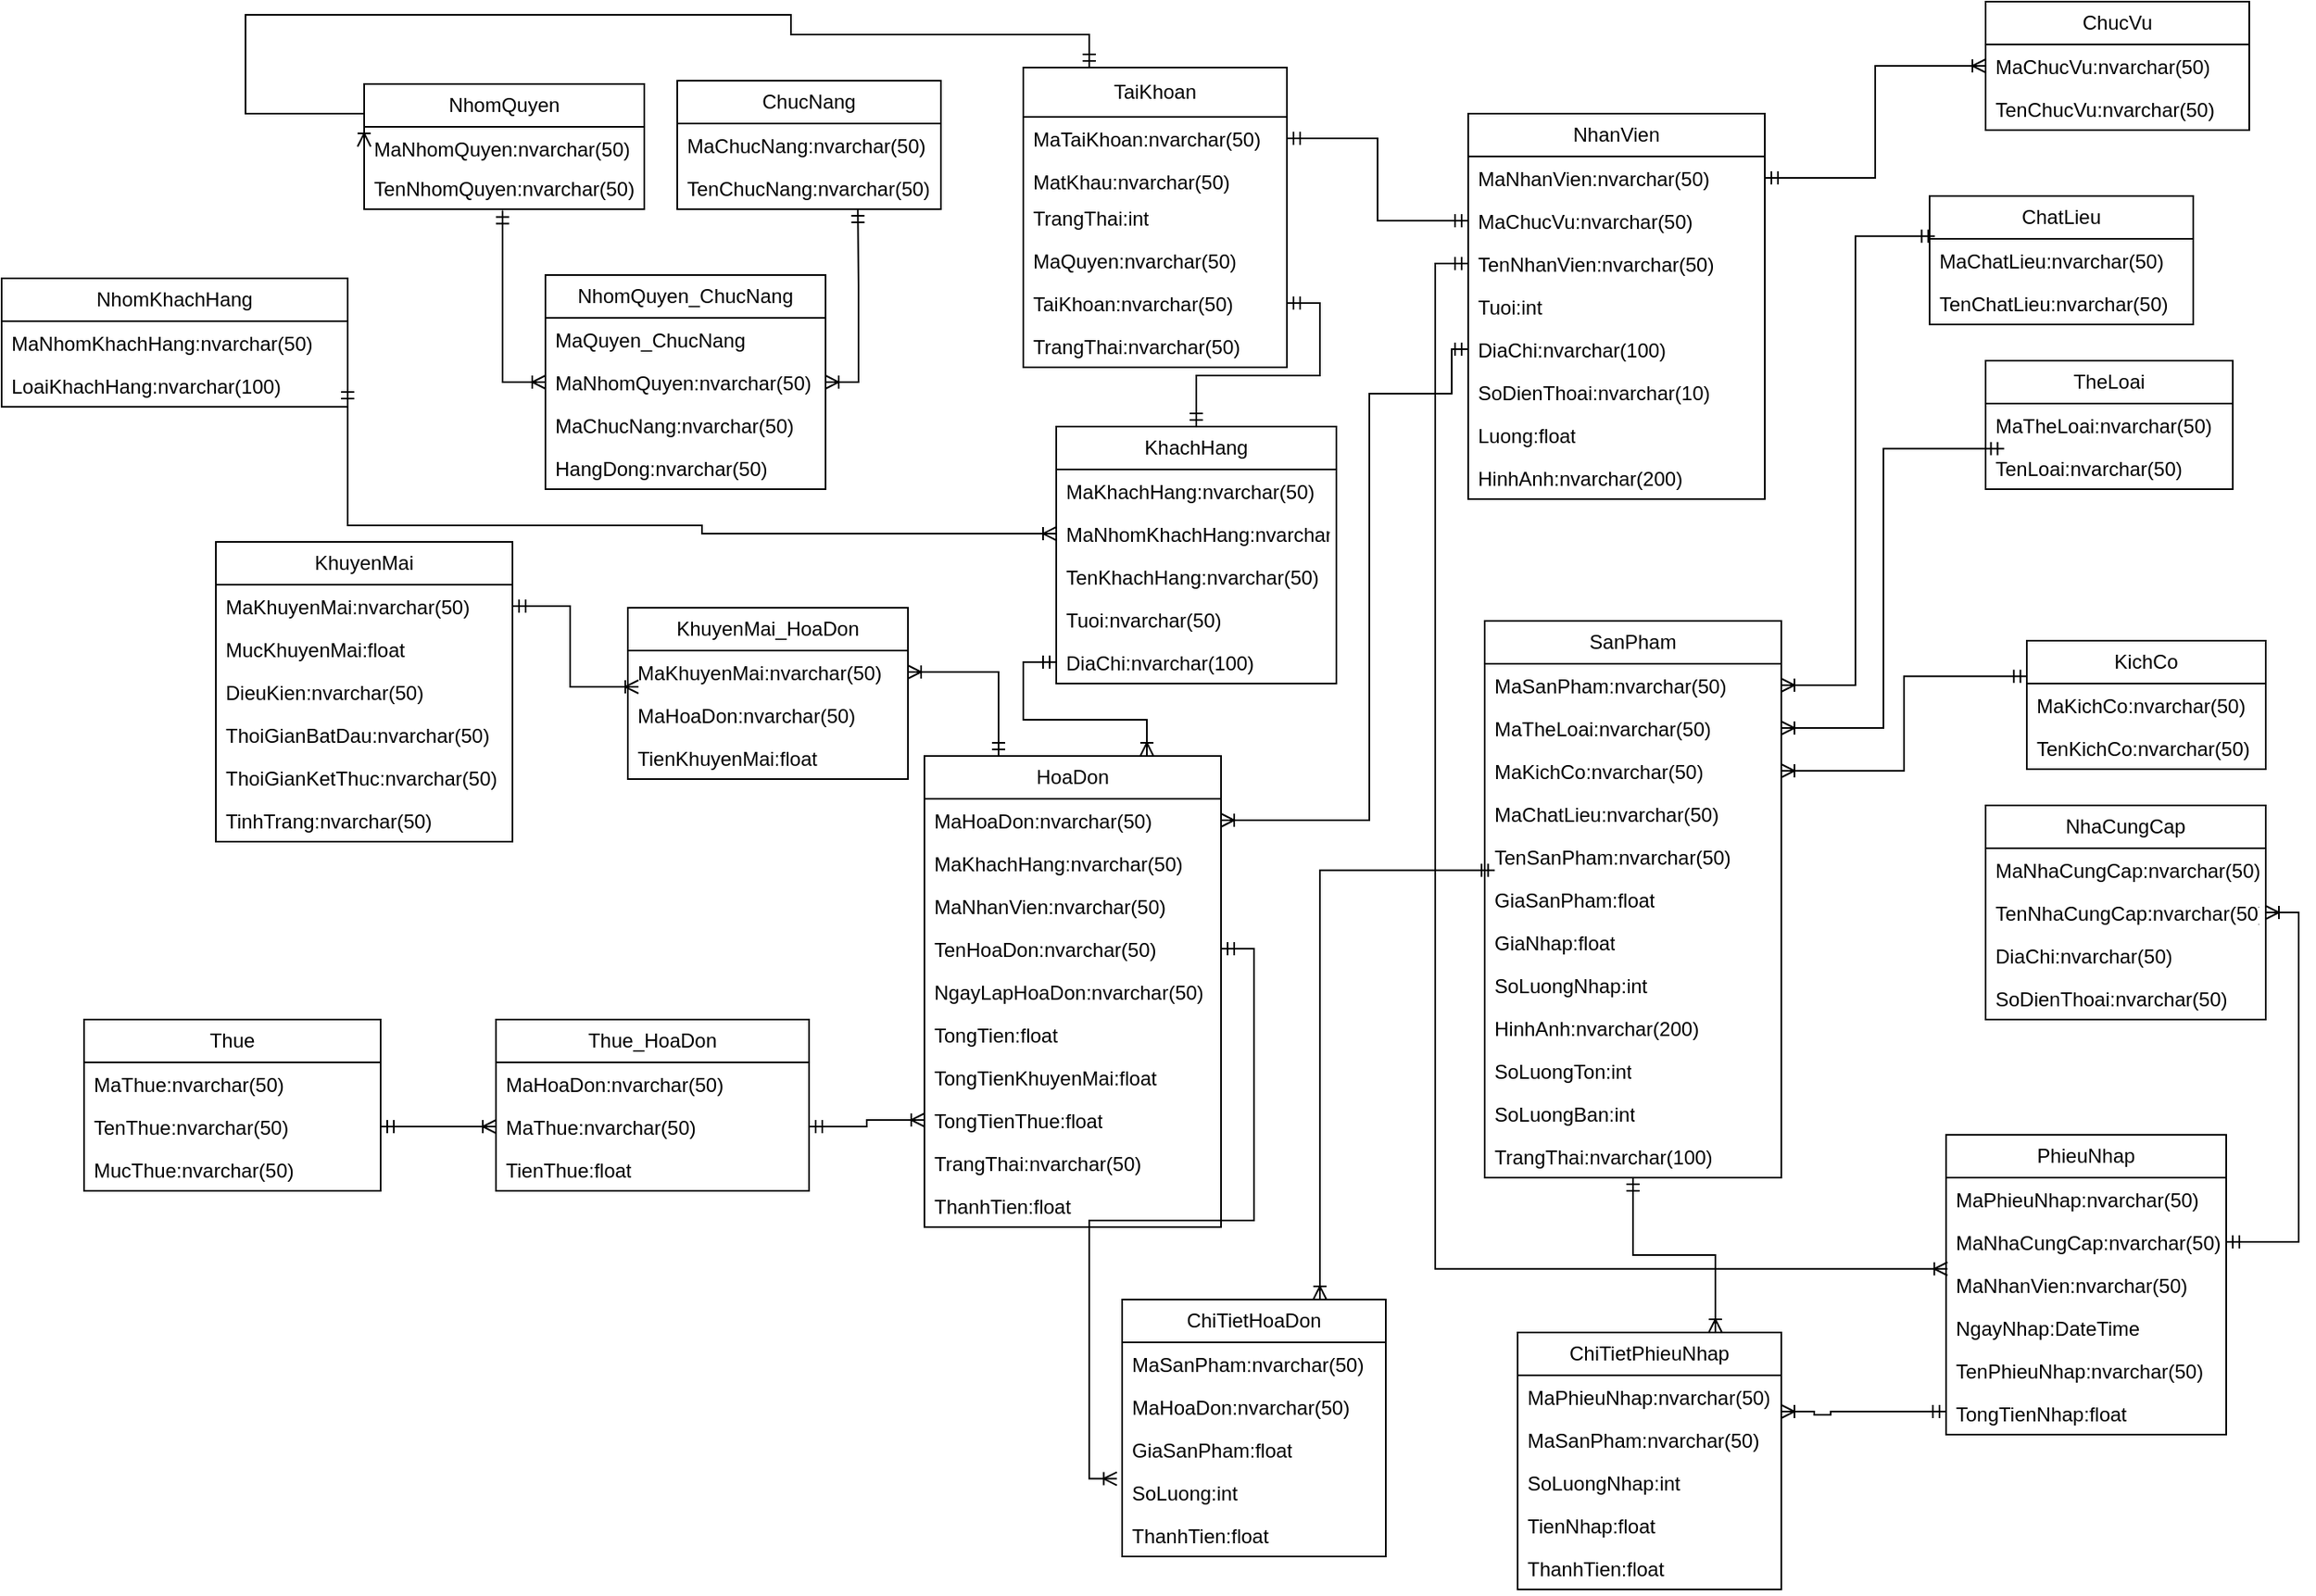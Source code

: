 <mxfile version="21.7.5" type="github">
  <diagram name="Trang-1" id="ebLVP_EeFep824AZLhWY">
    <mxGraphModel dx="1548" dy="860" grid="1" gridSize="10" guides="1" tooltips="1" connect="1" arrows="1" fold="1" page="1" pageScale="1" pageWidth="827" pageHeight="1169" math="0" shadow="0">
      <root>
        <mxCell id="0" />
        <mxCell id="1" parent="0" />
        <mxCell id="6RFZDff2Cd3n8iW6gW3c-8" value="NhomQuyen" style="swimlane;fontStyle=0;childLayout=stackLayout;horizontal=1;startSize=26;fillColor=none;horizontalStack=0;resizeParent=1;resizeParentMax=0;resizeLast=0;collapsible=1;marginBottom=0;whiteSpace=wrap;html=1;" parent="1" vertex="1">
          <mxGeometry x="520" y="52" width="170" height="76" as="geometry" />
        </mxCell>
        <mxCell id="6RFZDff2Cd3n8iW6gW3c-9" value="MaNhomQuyen:nvarchar(50)" style="text;strokeColor=none;fillColor=none;align=left;verticalAlign=top;spacingLeft=4;spacingRight=4;overflow=hidden;rotatable=0;points=[[0,0.5],[1,0.5]];portConstraint=eastwest;whiteSpace=wrap;html=1;" parent="6RFZDff2Cd3n8iW6gW3c-8" vertex="1">
          <mxGeometry y="26" width="170" height="24" as="geometry" />
        </mxCell>
        <mxCell id="6RFZDff2Cd3n8iW6gW3c-10" value="TenNhomQuyen:nvarchar(50)" style="text;strokeColor=none;fillColor=none;align=left;verticalAlign=top;spacingLeft=4;spacingRight=4;overflow=hidden;rotatable=0;points=[[0,0.5],[1,0.5]];portConstraint=eastwest;whiteSpace=wrap;html=1;" parent="6RFZDff2Cd3n8iW6gW3c-8" vertex="1">
          <mxGeometry y="50" width="170" height="26" as="geometry" />
        </mxCell>
        <mxCell id="6RFZDff2Cd3n8iW6gW3c-12" value="ChucNang" style="swimlane;fontStyle=0;childLayout=stackLayout;horizontal=1;startSize=26;fillColor=none;horizontalStack=0;resizeParent=1;resizeParentMax=0;resizeLast=0;collapsible=1;marginBottom=0;whiteSpace=wrap;html=1;" parent="1" vertex="1">
          <mxGeometry x="710" y="50" width="160" height="78" as="geometry" />
        </mxCell>
        <mxCell id="6RFZDff2Cd3n8iW6gW3c-13" value="MaChucNang:nvarchar(50)" style="text;strokeColor=none;fillColor=none;align=left;verticalAlign=top;spacingLeft=4;spacingRight=4;overflow=hidden;rotatable=0;points=[[0,0.5],[1,0.5]];portConstraint=eastwest;whiteSpace=wrap;html=1;" parent="6RFZDff2Cd3n8iW6gW3c-12" vertex="1">
          <mxGeometry y="26" width="160" height="26" as="geometry" />
        </mxCell>
        <mxCell id="6RFZDff2Cd3n8iW6gW3c-14" value="TenChucNang:nvarchar(50)" style="text;strokeColor=none;fillColor=none;align=left;verticalAlign=top;spacingLeft=4;spacingRight=4;overflow=hidden;rotatable=0;points=[[0,0.5],[1,0.5]];portConstraint=eastwest;whiteSpace=wrap;html=1;" parent="6RFZDff2Cd3n8iW6gW3c-12" vertex="1">
          <mxGeometry y="52" width="160" height="26" as="geometry" />
        </mxCell>
        <mxCell id="6RFZDff2Cd3n8iW6gW3c-16" value="NhomQuyen_ChucNang" style="swimlane;fontStyle=0;childLayout=stackLayout;horizontal=1;startSize=26;fillColor=none;horizontalStack=0;resizeParent=1;resizeParentMax=0;resizeLast=0;collapsible=1;marginBottom=0;whiteSpace=wrap;html=1;" parent="1" vertex="1">
          <mxGeometry x="630" y="168" width="170" height="130" as="geometry" />
        </mxCell>
        <mxCell id="uHs2JWFgq39b8XywON-e-52" value="MaQuyen_ChucNang" style="text;strokeColor=none;fillColor=none;align=left;verticalAlign=top;spacingLeft=4;spacingRight=4;overflow=hidden;rotatable=0;points=[[0,0.5],[1,0.5]];portConstraint=eastwest;whiteSpace=wrap;html=1;" vertex="1" parent="6RFZDff2Cd3n8iW6gW3c-16">
          <mxGeometry y="26" width="170" height="26" as="geometry" />
        </mxCell>
        <mxCell id="6RFZDff2Cd3n8iW6gW3c-17" value="MaNhomQuyen:nvarchar(50)" style="text;strokeColor=none;fillColor=none;align=left;verticalAlign=top;spacingLeft=4;spacingRight=4;overflow=hidden;rotatable=0;points=[[0,0.5],[1,0.5]];portConstraint=eastwest;whiteSpace=wrap;html=1;" parent="6RFZDff2Cd3n8iW6gW3c-16" vertex="1">
          <mxGeometry y="52" width="170" height="26" as="geometry" />
        </mxCell>
        <mxCell id="6RFZDff2Cd3n8iW6gW3c-18" value="MaChucNang:nvarchar(50)" style="text;strokeColor=none;fillColor=none;align=left;verticalAlign=top;spacingLeft=4;spacingRight=4;overflow=hidden;rotatable=0;points=[[0,0.5],[1,0.5]];portConstraint=eastwest;whiteSpace=wrap;html=1;" parent="6RFZDff2Cd3n8iW6gW3c-16" vertex="1">
          <mxGeometry y="78" width="170" height="26" as="geometry" />
        </mxCell>
        <mxCell id="uHs2JWFgq39b8XywON-e-51" value="HangDong:nvarchar(50)" style="text;strokeColor=none;fillColor=none;align=left;verticalAlign=top;spacingLeft=4;spacingRight=4;overflow=hidden;rotatable=0;points=[[0,0.5],[1,0.5]];portConstraint=eastwest;whiteSpace=wrap;html=1;" vertex="1" parent="6RFZDff2Cd3n8iW6gW3c-16">
          <mxGeometry y="104" width="170" height="26" as="geometry" />
        </mxCell>
        <mxCell id="6RFZDff2Cd3n8iW6gW3c-22" style="edgeStyle=orthogonalEdgeStyle;rounded=0;orthogonalLoop=1;jettySize=auto;html=1;exitX=0;exitY=0.5;exitDx=0;exitDy=0;entryX=0.494;entryY=1.031;entryDx=0;entryDy=0;entryPerimeter=0;startArrow=ERoneToMany;startFill=0;endArrow=ERmandOne;endFill=0;" parent="1" source="6RFZDff2Cd3n8iW6gW3c-17" target="6RFZDff2Cd3n8iW6gW3c-10" edge="1">
          <mxGeometry relative="1" as="geometry" />
        </mxCell>
        <mxCell id="6RFZDff2Cd3n8iW6gW3c-23" style="edgeStyle=orthogonalEdgeStyle;rounded=0;orthogonalLoop=1;jettySize=auto;html=1;exitX=1;exitY=0.5;exitDx=0;exitDy=0;entryX=0.685;entryY=1;entryDx=0;entryDy=0;entryPerimeter=0;endArrow=ERmandOne;endFill=0;startArrow=ERoneToMany;startFill=0;" parent="1" source="6RFZDff2Cd3n8iW6gW3c-17" target="6RFZDff2Cd3n8iW6gW3c-14" edge="1">
          <mxGeometry relative="1" as="geometry" />
        </mxCell>
        <mxCell id="6RFZDff2Cd3n8iW6gW3c-29" value="TaiKhoan" style="swimlane;fontStyle=0;childLayout=stackLayout;horizontal=1;startSize=30;fillColor=none;horizontalStack=0;resizeParent=1;resizeParentMax=0;resizeLast=0;collapsible=1;marginBottom=0;whiteSpace=wrap;html=1;" parent="1" vertex="1">
          <mxGeometry x="920" y="42" width="160" height="182" as="geometry" />
        </mxCell>
        <mxCell id="6RFZDff2Cd3n8iW6gW3c-30" value="MaTaiKhoan:nvarchar(50)" style="text;strokeColor=none;fillColor=none;align=left;verticalAlign=top;spacingLeft=4;spacingRight=4;overflow=hidden;rotatable=0;points=[[0,0.5],[1,0.5]];portConstraint=eastwest;whiteSpace=wrap;html=1;" parent="6RFZDff2Cd3n8iW6gW3c-29" vertex="1">
          <mxGeometry y="30" width="160" height="26" as="geometry" />
        </mxCell>
        <mxCell id="6RFZDff2Cd3n8iW6gW3c-31" value="MatKhau:nvarchar(50)" style="text;strokeColor=none;fillColor=none;align=left;verticalAlign=top;spacingLeft=4;spacingRight=4;overflow=hidden;rotatable=0;points=[[0,0.5],[1,0.5]];portConstraint=eastwest;whiteSpace=wrap;html=1;" parent="6RFZDff2Cd3n8iW6gW3c-29" vertex="1">
          <mxGeometry y="56" width="160" height="22" as="geometry" />
        </mxCell>
        <mxCell id="6RFZDff2Cd3n8iW6gW3c-33" value="TrangThai:int" style="text;strokeColor=none;fillColor=none;align=left;verticalAlign=top;spacingLeft=4;spacingRight=4;overflow=hidden;rotatable=0;points=[[0,0.5],[1,0.5]];portConstraint=eastwest;whiteSpace=wrap;html=1;" parent="6RFZDff2Cd3n8iW6gW3c-29" vertex="1">
          <mxGeometry y="78" width="160" height="26" as="geometry" />
        </mxCell>
        <mxCell id="6RFZDff2Cd3n8iW6gW3c-34" value="MaQuyen:nvarchar(50)" style="text;strokeColor=none;fillColor=none;align=left;verticalAlign=top;spacingLeft=4;spacingRight=4;overflow=hidden;rotatable=0;points=[[0,0.5],[1,0.5]];portConstraint=eastwest;whiteSpace=wrap;html=1;" parent="6RFZDff2Cd3n8iW6gW3c-29" vertex="1">
          <mxGeometry y="104" width="160" height="26" as="geometry" />
        </mxCell>
        <mxCell id="6RFZDff2Cd3n8iW6gW3c-32" value="TaiKhoan:nvarchar(50)" style="text;strokeColor=none;fillColor=none;align=left;verticalAlign=top;spacingLeft=4;spacingRight=4;overflow=hidden;rotatable=0;points=[[0,0.5],[1,0.5]];portConstraint=eastwest;whiteSpace=wrap;html=1;" parent="6RFZDff2Cd3n8iW6gW3c-29" vertex="1">
          <mxGeometry y="130" width="160" height="26" as="geometry" />
        </mxCell>
        <mxCell id="uHs2JWFgq39b8XywON-e-58" value="TrangThai:nvarchar(50)" style="text;strokeColor=none;fillColor=none;align=left;verticalAlign=top;spacingLeft=4;spacingRight=4;overflow=hidden;rotatable=0;points=[[0,0.5],[1,0.5]];portConstraint=eastwest;whiteSpace=wrap;html=1;" vertex="1" parent="6RFZDff2Cd3n8iW6gW3c-29">
          <mxGeometry y="156" width="160" height="26" as="geometry" />
        </mxCell>
        <mxCell id="6RFZDff2Cd3n8iW6gW3c-35" style="edgeStyle=orthogonalEdgeStyle;rounded=0;orthogonalLoop=1;jettySize=auto;html=1;exitX=0;exitY=0.5;exitDx=0;exitDy=0;entryX=0.25;entryY=0;entryDx=0;entryDy=0;endArrow=ERmandOne;endFill=0;startArrow=ERoneToMany;startFill=0;" parent="1" source="6RFZDff2Cd3n8iW6gW3c-9" target="6RFZDff2Cd3n8iW6gW3c-29" edge="1">
          <mxGeometry relative="1" as="geometry">
            <Array as="points">
              <mxPoint x="448" y="70" />
              <mxPoint x="448" y="10" />
              <mxPoint x="779" y="10" />
              <mxPoint x="779" y="22" />
              <mxPoint x="960" y="22" />
            </Array>
          </mxGeometry>
        </mxCell>
        <mxCell id="6RFZDff2Cd3n8iW6gW3c-36" value="NhanVien" style="swimlane;fontStyle=0;childLayout=stackLayout;horizontal=1;startSize=26;fillColor=none;horizontalStack=0;resizeParent=1;resizeParentMax=0;resizeLast=0;collapsible=1;marginBottom=0;whiteSpace=wrap;html=1;" parent="1" vertex="1">
          <mxGeometry x="1190" y="70" width="180" height="234" as="geometry" />
        </mxCell>
        <mxCell id="6RFZDff2Cd3n8iW6gW3c-37" value="MaNhanVien:nvarchar(50)" style="text;strokeColor=none;fillColor=none;align=left;verticalAlign=top;spacingLeft=4;spacingRight=4;overflow=hidden;rotatable=0;points=[[0,0.5],[1,0.5]];portConstraint=eastwest;whiteSpace=wrap;html=1;" parent="6RFZDff2Cd3n8iW6gW3c-36" vertex="1">
          <mxGeometry y="26" width="180" height="26" as="geometry" />
        </mxCell>
        <mxCell id="6RFZDff2Cd3n8iW6gW3c-48" value="MaChucVu:nvarchar(50)" style="text;strokeColor=none;fillColor=none;align=left;verticalAlign=top;spacingLeft=4;spacingRight=4;overflow=hidden;rotatable=0;points=[[0,0.5],[1,0.5]];portConstraint=eastwest;whiteSpace=wrap;html=1;" parent="6RFZDff2Cd3n8iW6gW3c-36" vertex="1">
          <mxGeometry y="52" width="180" height="26" as="geometry" />
        </mxCell>
        <mxCell id="6RFZDff2Cd3n8iW6gW3c-39" value="TenNhanVien:nvarchar(50)" style="text;strokeColor=none;fillColor=none;align=left;verticalAlign=top;spacingLeft=4;spacingRight=4;overflow=hidden;rotatable=0;points=[[0,0.5],[1,0.5]];portConstraint=eastwest;whiteSpace=wrap;html=1;" parent="6RFZDff2Cd3n8iW6gW3c-36" vertex="1">
          <mxGeometry y="78" width="180" height="26" as="geometry" />
        </mxCell>
        <mxCell id="6RFZDff2Cd3n8iW6gW3c-40" value="Tuoi:int" style="text;strokeColor=none;fillColor=none;align=left;verticalAlign=top;spacingLeft=4;spacingRight=4;overflow=hidden;rotatable=0;points=[[0,0.5],[1,0.5]];portConstraint=eastwest;whiteSpace=wrap;html=1;" parent="6RFZDff2Cd3n8iW6gW3c-36" vertex="1">
          <mxGeometry y="104" width="180" height="26" as="geometry" />
        </mxCell>
        <mxCell id="6RFZDff2Cd3n8iW6gW3c-41" value="DiaChi:nvarchar(100)" style="text;strokeColor=none;fillColor=none;align=left;verticalAlign=top;spacingLeft=4;spacingRight=4;overflow=hidden;rotatable=0;points=[[0,0.5],[1,0.5]];portConstraint=eastwest;whiteSpace=wrap;html=1;" parent="6RFZDff2Cd3n8iW6gW3c-36" vertex="1">
          <mxGeometry y="130" width="180" height="26" as="geometry" />
        </mxCell>
        <mxCell id="6RFZDff2Cd3n8iW6gW3c-42" value="SoDienThoai:nvarchar(10)" style="text;strokeColor=none;fillColor=none;align=left;verticalAlign=top;spacingLeft=4;spacingRight=4;overflow=hidden;rotatable=0;points=[[0,0.5],[1,0.5]];portConstraint=eastwest;whiteSpace=wrap;html=1;" parent="6RFZDff2Cd3n8iW6gW3c-36" vertex="1">
          <mxGeometry y="156" width="180" height="26" as="geometry" />
        </mxCell>
        <mxCell id="6RFZDff2Cd3n8iW6gW3c-43" value="Luong:float" style="text;strokeColor=none;fillColor=none;align=left;verticalAlign=top;spacingLeft=4;spacingRight=4;overflow=hidden;rotatable=0;points=[[0,0.5],[1,0.5]];portConstraint=eastwest;whiteSpace=wrap;html=1;" parent="6RFZDff2Cd3n8iW6gW3c-36" vertex="1">
          <mxGeometry y="182" width="180" height="26" as="geometry" />
        </mxCell>
        <mxCell id="uHs2JWFgq39b8XywON-e-56" value="HinhAnh:nvarchar(200)" style="text;strokeColor=none;fillColor=none;align=left;verticalAlign=top;spacingLeft=4;spacingRight=4;overflow=hidden;rotatable=0;points=[[0,0.5],[1,0.5]];portConstraint=eastwest;whiteSpace=wrap;html=1;" vertex="1" parent="6RFZDff2Cd3n8iW6gW3c-36">
          <mxGeometry y="208" width="180" height="26" as="geometry" />
        </mxCell>
        <mxCell id="6RFZDff2Cd3n8iW6gW3c-44" value="ChucVu" style="swimlane;fontStyle=0;childLayout=stackLayout;horizontal=1;startSize=26;fillColor=none;horizontalStack=0;resizeParent=1;resizeParentMax=0;resizeLast=0;collapsible=1;marginBottom=0;whiteSpace=wrap;html=1;" parent="1" vertex="1">
          <mxGeometry x="1504" y="2" width="160" height="78" as="geometry" />
        </mxCell>
        <mxCell id="6RFZDff2Cd3n8iW6gW3c-45" value="MaChucVu:nvarchar(50)" style="text;strokeColor=none;fillColor=none;align=left;verticalAlign=top;spacingLeft=4;spacingRight=4;overflow=hidden;rotatable=0;points=[[0,0.5],[1,0.5]];portConstraint=eastwest;whiteSpace=wrap;html=1;" parent="6RFZDff2Cd3n8iW6gW3c-44" vertex="1">
          <mxGeometry y="26" width="160" height="26" as="geometry" />
        </mxCell>
        <mxCell id="6RFZDff2Cd3n8iW6gW3c-46" value="TenChucVu:nvarchar(50)" style="text;strokeColor=none;fillColor=none;align=left;verticalAlign=top;spacingLeft=4;spacingRight=4;overflow=hidden;rotatable=0;points=[[0,0.5],[1,0.5]];portConstraint=eastwest;whiteSpace=wrap;html=1;" parent="6RFZDff2Cd3n8iW6gW3c-44" vertex="1">
          <mxGeometry y="52" width="160" height="26" as="geometry" />
        </mxCell>
        <mxCell id="6RFZDff2Cd3n8iW6gW3c-49" style="edgeStyle=orthogonalEdgeStyle;rounded=0;orthogonalLoop=1;jettySize=auto;html=1;exitX=1;exitY=0.5;exitDx=0;exitDy=0;startArrow=ERmandOne;startFill=0;endArrow=ERmandOne;endFill=0;" parent="1" source="6RFZDff2Cd3n8iW6gW3c-30" target="6RFZDff2Cd3n8iW6gW3c-48" edge="1">
          <mxGeometry relative="1" as="geometry" />
        </mxCell>
        <mxCell id="6RFZDff2Cd3n8iW6gW3c-56" value="" style="edgeStyle=orthogonalEdgeStyle;rounded=0;orthogonalLoop=1;jettySize=auto;html=1;startArrow=ERmandOne;startFill=0;endArrow=ERmandOne;endFill=0;" parent="1" source="6RFZDff2Cd3n8iW6gW3c-50" target="6RFZDff2Cd3n8iW6gW3c-32" edge="1">
          <mxGeometry relative="1" as="geometry" />
        </mxCell>
        <mxCell id="6RFZDff2Cd3n8iW6gW3c-50" value="KhachHang" style="swimlane;fontStyle=0;childLayout=stackLayout;horizontal=1;startSize=26;fillColor=none;horizontalStack=0;resizeParent=1;resizeParentMax=0;resizeLast=0;collapsible=1;marginBottom=0;whiteSpace=wrap;html=1;" parent="1" vertex="1">
          <mxGeometry x="940" y="260" width="170" height="156" as="geometry" />
        </mxCell>
        <mxCell id="6RFZDff2Cd3n8iW6gW3c-51" value="MaKhachHang:nvarchar(50)" style="text;strokeColor=none;fillColor=none;align=left;verticalAlign=top;spacingLeft=4;spacingRight=4;overflow=hidden;rotatable=0;points=[[0,0.5],[1,0.5]];portConstraint=eastwest;whiteSpace=wrap;html=1;" parent="6RFZDff2Cd3n8iW6gW3c-50" vertex="1">
          <mxGeometry y="26" width="170" height="26" as="geometry" />
        </mxCell>
        <mxCell id="uHs2JWFgq39b8XywON-e-99" value="MaNhomKhachHang:nvarchar(50)" style="text;strokeColor=none;fillColor=none;align=left;verticalAlign=top;spacingLeft=4;spacingRight=4;overflow=hidden;rotatable=0;points=[[0,0.5],[1,0.5]];portConstraint=eastwest;whiteSpace=wrap;html=1;" vertex="1" parent="6RFZDff2Cd3n8iW6gW3c-50">
          <mxGeometry y="52" width="170" height="26" as="geometry" />
        </mxCell>
        <mxCell id="6RFZDff2Cd3n8iW6gW3c-52" value="TenKhachHang:nvarchar(50)" style="text;strokeColor=none;fillColor=none;align=left;verticalAlign=top;spacingLeft=4;spacingRight=4;overflow=hidden;rotatable=0;points=[[0,0.5],[1,0.5]];portConstraint=eastwest;whiteSpace=wrap;html=1;" parent="6RFZDff2Cd3n8iW6gW3c-50" vertex="1">
          <mxGeometry y="78" width="170" height="26" as="geometry" />
        </mxCell>
        <mxCell id="6RFZDff2Cd3n8iW6gW3c-53" value="Tuoi:nvarchar(50)" style="text;strokeColor=none;fillColor=none;align=left;verticalAlign=top;spacingLeft=4;spacingRight=4;overflow=hidden;rotatable=0;points=[[0,0.5],[1,0.5]];portConstraint=eastwest;whiteSpace=wrap;html=1;" parent="6RFZDff2Cd3n8iW6gW3c-50" vertex="1">
          <mxGeometry y="104" width="170" height="26" as="geometry" />
        </mxCell>
        <mxCell id="6RFZDff2Cd3n8iW6gW3c-55" value="DiaChi:nvarchar(100)" style="text;strokeColor=none;fillColor=none;align=left;verticalAlign=top;spacingLeft=4;spacingRight=4;overflow=hidden;rotatable=0;points=[[0,0.5],[1,0.5]];portConstraint=eastwest;whiteSpace=wrap;html=1;" parent="6RFZDff2Cd3n8iW6gW3c-50" vertex="1">
          <mxGeometry y="130" width="170" height="26" as="geometry" />
        </mxCell>
        <mxCell id="6RFZDff2Cd3n8iW6gW3c-58" style="edgeStyle=orthogonalEdgeStyle;rounded=0;orthogonalLoop=1;jettySize=auto;html=1;exitX=1;exitY=0.5;exitDx=0;exitDy=0;entryX=0;entryY=0.5;entryDx=0;entryDy=0;startArrow=ERmandOne;startFill=0;endArrow=ERoneToMany;endFill=0;" parent="1" source="6RFZDff2Cd3n8iW6gW3c-37" target="6RFZDff2Cd3n8iW6gW3c-45" edge="1">
          <mxGeometry relative="1" as="geometry" />
        </mxCell>
        <mxCell id="6RFZDff2Cd3n8iW6gW3c-59" value="TheLoai" style="swimlane;fontStyle=0;childLayout=stackLayout;horizontal=1;startSize=26;fillColor=none;horizontalStack=0;resizeParent=1;resizeParentMax=0;resizeLast=0;collapsible=1;marginBottom=0;whiteSpace=wrap;html=1;" parent="1" vertex="1">
          <mxGeometry x="1504" y="220" width="150" height="78" as="geometry" />
        </mxCell>
        <mxCell id="6RFZDff2Cd3n8iW6gW3c-60" value="MaTheLoai:nvarchar(50)" style="text;strokeColor=none;fillColor=none;align=left;verticalAlign=top;spacingLeft=4;spacingRight=4;overflow=hidden;rotatable=0;points=[[0,0.5],[1,0.5]];portConstraint=eastwest;whiteSpace=wrap;html=1;" parent="6RFZDff2Cd3n8iW6gW3c-59" vertex="1">
          <mxGeometry y="26" width="150" height="26" as="geometry" />
        </mxCell>
        <mxCell id="6RFZDff2Cd3n8iW6gW3c-61" value="TenLoai:nvarchar(50)" style="text;strokeColor=none;fillColor=none;align=left;verticalAlign=top;spacingLeft=4;spacingRight=4;overflow=hidden;rotatable=0;points=[[0,0.5],[1,0.5]];portConstraint=eastwest;whiteSpace=wrap;html=1;" parent="6RFZDff2Cd3n8iW6gW3c-59" vertex="1">
          <mxGeometry y="52" width="150" height="26" as="geometry" />
        </mxCell>
        <mxCell id="6RFZDff2Cd3n8iW6gW3c-63" value="SanPham" style="swimlane;fontStyle=0;childLayout=stackLayout;horizontal=1;startSize=26;fillColor=none;horizontalStack=0;resizeParent=1;resizeParentMax=0;resizeLast=0;collapsible=1;marginBottom=0;whiteSpace=wrap;html=1;" parent="1" vertex="1">
          <mxGeometry x="1200" y="378" width="180" height="338" as="geometry" />
        </mxCell>
        <mxCell id="6RFZDff2Cd3n8iW6gW3c-64" value="MaSanPham:nvarchar(50)" style="text;strokeColor=none;fillColor=none;align=left;verticalAlign=top;spacingLeft=4;spacingRight=4;overflow=hidden;rotatable=0;points=[[0,0.5],[1,0.5]];portConstraint=eastwest;whiteSpace=wrap;html=1;" parent="6RFZDff2Cd3n8iW6gW3c-63" vertex="1">
          <mxGeometry y="26" width="180" height="26" as="geometry" />
        </mxCell>
        <mxCell id="6RFZDff2Cd3n8iW6gW3c-65" value="MaTheLoai:nvarchar(50)" style="text;strokeColor=none;fillColor=none;align=left;verticalAlign=top;spacingLeft=4;spacingRight=4;overflow=hidden;rotatable=0;points=[[0,0.5],[1,0.5]];portConstraint=eastwest;whiteSpace=wrap;html=1;" parent="6RFZDff2Cd3n8iW6gW3c-63" vertex="1">
          <mxGeometry y="52" width="180" height="26" as="geometry" />
        </mxCell>
        <mxCell id="6RFZDff2Cd3n8iW6gW3c-82" value="MaKichCo:nvarchar(50)" style="text;strokeColor=none;fillColor=none;align=left;verticalAlign=top;spacingLeft=4;spacingRight=4;overflow=hidden;rotatable=0;points=[[0,0.5],[1,0.5]];portConstraint=eastwest;whiteSpace=wrap;html=1;" parent="6RFZDff2Cd3n8iW6gW3c-63" vertex="1">
          <mxGeometry y="78" width="180" height="26" as="geometry" />
        </mxCell>
        <mxCell id="6RFZDff2Cd3n8iW6gW3c-66" value="MaChatLieu:nvarchar(50)" style="text;strokeColor=none;fillColor=none;align=left;verticalAlign=top;spacingLeft=4;spacingRight=4;overflow=hidden;rotatable=0;points=[[0,0.5],[1,0.5]];portConstraint=eastwest;whiteSpace=wrap;html=1;" parent="6RFZDff2Cd3n8iW6gW3c-63" vertex="1">
          <mxGeometry y="104" width="180" height="26" as="geometry" />
        </mxCell>
        <mxCell id="6RFZDff2Cd3n8iW6gW3c-84" value="TenSanPham:nvarchar(50)" style="text;strokeColor=none;fillColor=none;align=left;verticalAlign=top;spacingLeft=4;spacingRight=4;overflow=hidden;rotatable=0;points=[[0,0.5],[1,0.5]];portConstraint=eastwest;whiteSpace=wrap;html=1;" parent="6RFZDff2Cd3n8iW6gW3c-63" vertex="1">
          <mxGeometry y="130" width="180" height="26" as="geometry" />
        </mxCell>
        <mxCell id="6RFZDff2Cd3n8iW6gW3c-85" value="GiaSanPham:float" style="text;strokeColor=none;fillColor=none;align=left;verticalAlign=top;spacingLeft=4;spacingRight=4;overflow=hidden;rotatable=0;points=[[0,0.5],[1,0.5]];portConstraint=eastwest;whiteSpace=wrap;html=1;" parent="6RFZDff2Cd3n8iW6gW3c-63" vertex="1">
          <mxGeometry y="156" width="180" height="26" as="geometry" />
        </mxCell>
        <mxCell id="uHs2JWFgq39b8XywON-e-39" value="GiaNhap:float&lt;br&gt;" style="text;strokeColor=none;fillColor=none;align=left;verticalAlign=top;spacingLeft=4;spacingRight=4;overflow=hidden;rotatable=0;points=[[0,0.5],[1,0.5]];portConstraint=eastwest;whiteSpace=wrap;html=1;" vertex="1" parent="6RFZDff2Cd3n8iW6gW3c-63">
          <mxGeometry y="182" width="180" height="26" as="geometry" />
        </mxCell>
        <mxCell id="6RFZDff2Cd3n8iW6gW3c-86" value="SoLuongNhap:int" style="text;strokeColor=none;fillColor=none;align=left;verticalAlign=top;spacingLeft=4;spacingRight=4;overflow=hidden;rotatable=0;points=[[0,0.5],[1,0.5]];portConstraint=eastwest;whiteSpace=wrap;html=1;" parent="6RFZDff2Cd3n8iW6gW3c-63" vertex="1">
          <mxGeometry y="208" width="180" height="26" as="geometry" />
        </mxCell>
        <mxCell id="uHs2JWFgq39b8XywON-e-55" value="HinhAnh:nvarchar(200)" style="text;strokeColor=none;fillColor=none;align=left;verticalAlign=top;spacingLeft=4;spacingRight=4;overflow=hidden;rotatable=0;points=[[0,0.5],[1,0.5]];portConstraint=eastwest;whiteSpace=wrap;html=1;" vertex="1" parent="6RFZDff2Cd3n8iW6gW3c-63">
          <mxGeometry y="234" width="180" height="26" as="geometry" />
        </mxCell>
        <mxCell id="6RFZDff2Cd3n8iW6gW3c-87" value="SoLuongTon:int" style="text;strokeColor=none;fillColor=none;align=left;verticalAlign=top;spacingLeft=4;spacingRight=4;overflow=hidden;rotatable=0;points=[[0,0.5],[1,0.5]];portConstraint=eastwest;whiteSpace=wrap;html=1;" parent="6RFZDff2Cd3n8iW6gW3c-63" vertex="1">
          <mxGeometry y="260" width="180" height="26" as="geometry" />
        </mxCell>
        <mxCell id="6RFZDff2Cd3n8iW6gW3c-88" value="SoLuongBan:int" style="text;strokeColor=none;fillColor=none;align=left;verticalAlign=top;spacingLeft=4;spacingRight=4;overflow=hidden;rotatable=0;points=[[0,0.5],[1,0.5]];portConstraint=eastwest;whiteSpace=wrap;html=1;" parent="6RFZDff2Cd3n8iW6gW3c-63" vertex="1">
          <mxGeometry y="286" width="180" height="26" as="geometry" />
        </mxCell>
        <mxCell id="uHs2JWFgq39b8XywON-e-42" value="TrangThai:nvarchar(100)" style="text;strokeColor=none;fillColor=none;align=left;verticalAlign=top;spacingLeft=4;spacingRight=4;overflow=hidden;rotatable=0;points=[[0,0.5],[1,0.5]];portConstraint=eastwest;whiteSpace=wrap;html=1;" vertex="1" parent="6RFZDff2Cd3n8iW6gW3c-63">
          <mxGeometry y="312" width="180" height="26" as="geometry" />
        </mxCell>
        <mxCell id="6RFZDff2Cd3n8iW6gW3c-71" value="ChatLieu" style="swimlane;fontStyle=0;childLayout=stackLayout;horizontal=1;startSize=26;fillColor=none;horizontalStack=0;resizeParent=1;resizeParentMax=0;resizeLast=0;collapsible=1;marginBottom=0;whiteSpace=wrap;html=1;" parent="1" vertex="1">
          <mxGeometry x="1470" y="120" width="160" height="78" as="geometry" />
        </mxCell>
        <mxCell id="6RFZDff2Cd3n8iW6gW3c-72" value="MaChatLieu:nvarchar(50)" style="text;strokeColor=none;fillColor=none;align=left;verticalAlign=top;spacingLeft=4;spacingRight=4;overflow=hidden;rotatable=0;points=[[0,0.5],[1,0.5]];portConstraint=eastwest;whiteSpace=wrap;html=1;" parent="6RFZDff2Cd3n8iW6gW3c-71" vertex="1">
          <mxGeometry y="26" width="160" height="26" as="geometry" />
        </mxCell>
        <mxCell id="6RFZDff2Cd3n8iW6gW3c-73" value="TenChatLieu:nvarchar(50)" style="text;strokeColor=none;fillColor=none;align=left;verticalAlign=top;spacingLeft=4;spacingRight=4;overflow=hidden;rotatable=0;points=[[0,0.5],[1,0.5]];portConstraint=eastwest;whiteSpace=wrap;html=1;" parent="6RFZDff2Cd3n8iW6gW3c-71" vertex="1">
          <mxGeometry y="52" width="160" height="26" as="geometry" />
        </mxCell>
        <mxCell id="6RFZDff2Cd3n8iW6gW3c-75" style="edgeStyle=orthogonalEdgeStyle;rounded=0;orthogonalLoop=1;jettySize=auto;html=1;exitX=1;exitY=0.5;exitDx=0;exitDy=0;entryX=0.02;entryY=-0.062;entryDx=0;entryDy=0;entryPerimeter=0;startArrow=ERoneToMany;startFill=0;endArrow=ERmandOne;endFill=0;" parent="1" source="6RFZDff2Cd3n8iW6gW3c-64" target="6RFZDff2Cd3n8iW6gW3c-72" edge="1">
          <mxGeometry relative="1" as="geometry" />
        </mxCell>
        <mxCell id="6RFZDff2Cd3n8iW6gW3c-76" style="edgeStyle=orthogonalEdgeStyle;rounded=0;orthogonalLoop=1;jettySize=auto;html=1;exitX=1;exitY=0.5;exitDx=0;exitDy=0;entryX=0.075;entryY=0.054;entryDx=0;entryDy=0;entryPerimeter=0;startArrow=ERoneToMany;startFill=0;endArrow=ERmandOne;endFill=0;" parent="1" source="6RFZDff2Cd3n8iW6gW3c-65" target="6RFZDff2Cd3n8iW6gW3c-61" edge="1">
          <mxGeometry relative="1" as="geometry" />
        </mxCell>
        <mxCell id="6RFZDff2Cd3n8iW6gW3c-78" value="KichCo" style="swimlane;fontStyle=0;childLayout=stackLayout;horizontal=1;startSize=26;fillColor=none;horizontalStack=0;resizeParent=1;resizeParentMax=0;resizeLast=0;collapsible=1;marginBottom=0;whiteSpace=wrap;html=1;" parent="1" vertex="1">
          <mxGeometry x="1529" y="390" width="145" height="78" as="geometry" />
        </mxCell>
        <mxCell id="6RFZDff2Cd3n8iW6gW3c-79" value="MaKichCo:nvarchar(50)" style="text;strokeColor=none;fillColor=none;align=left;verticalAlign=top;spacingLeft=4;spacingRight=4;overflow=hidden;rotatable=0;points=[[0,0.5],[1,0.5]];portConstraint=eastwest;whiteSpace=wrap;html=1;" parent="6RFZDff2Cd3n8iW6gW3c-78" vertex="1">
          <mxGeometry y="26" width="145" height="26" as="geometry" />
        </mxCell>
        <mxCell id="6RFZDff2Cd3n8iW6gW3c-80" value="TenKichCo:nvarchar(50)" style="text;strokeColor=none;fillColor=none;align=left;verticalAlign=top;spacingLeft=4;spacingRight=4;overflow=hidden;rotatable=0;points=[[0,0.5],[1,0.5]];portConstraint=eastwest;whiteSpace=wrap;html=1;" parent="6RFZDff2Cd3n8iW6gW3c-78" vertex="1">
          <mxGeometry y="52" width="145" height="26" as="geometry" />
        </mxCell>
        <mxCell id="6RFZDff2Cd3n8iW6gW3c-83" style="edgeStyle=orthogonalEdgeStyle;rounded=0;orthogonalLoop=1;jettySize=auto;html=1;exitX=1;exitY=0.5;exitDx=0;exitDy=0;entryX=0.001;entryY=-0.169;entryDx=0;entryDy=0;entryPerimeter=0;startArrow=ERoneToMany;startFill=0;endArrow=ERmandOne;endFill=0;" parent="1" source="6RFZDff2Cd3n8iW6gW3c-82" target="6RFZDff2Cd3n8iW6gW3c-79" edge="1">
          <mxGeometry relative="1" as="geometry" />
        </mxCell>
        <mxCell id="6RFZDff2Cd3n8iW6gW3c-89" value="NhaCungCap" style="swimlane;fontStyle=0;childLayout=stackLayout;horizontal=1;startSize=26;fillColor=none;horizontalStack=0;resizeParent=1;resizeParentMax=0;resizeLast=0;collapsible=1;marginBottom=0;whiteSpace=wrap;html=1;" parent="1" vertex="1">
          <mxGeometry x="1504" y="490" width="170" height="130" as="geometry" />
        </mxCell>
        <mxCell id="6RFZDff2Cd3n8iW6gW3c-90" value="MaNhaCungCap:nvarchar(50)" style="text;strokeColor=none;fillColor=none;align=left;verticalAlign=top;spacingLeft=4;spacingRight=4;overflow=hidden;rotatable=0;points=[[0,0.5],[1,0.5]];portConstraint=eastwest;whiteSpace=wrap;html=1;" parent="6RFZDff2Cd3n8iW6gW3c-89" vertex="1">
          <mxGeometry y="26" width="170" height="26" as="geometry" />
        </mxCell>
        <mxCell id="6RFZDff2Cd3n8iW6gW3c-91" value="TenNhaCungCap:nvarchar(50)" style="text;strokeColor=none;fillColor=none;align=left;verticalAlign=top;spacingLeft=4;spacingRight=4;overflow=hidden;rotatable=0;points=[[0,0.5],[1,0.5]];portConstraint=eastwest;whiteSpace=wrap;html=1;" parent="6RFZDff2Cd3n8iW6gW3c-89" vertex="1">
          <mxGeometry y="52" width="170" height="26" as="geometry" />
        </mxCell>
        <mxCell id="6RFZDff2Cd3n8iW6gW3c-93" value="DiaChi:nvarchar(50)" style="text;strokeColor=none;fillColor=none;align=left;verticalAlign=top;spacingLeft=4;spacingRight=4;overflow=hidden;rotatable=0;points=[[0,0.5],[1,0.5]];portConstraint=eastwest;whiteSpace=wrap;html=1;" parent="6RFZDff2Cd3n8iW6gW3c-89" vertex="1">
          <mxGeometry y="78" width="170" height="26" as="geometry" />
        </mxCell>
        <mxCell id="6RFZDff2Cd3n8iW6gW3c-92" value="SoDienThoai:nvarchar(50)" style="text;strokeColor=none;fillColor=none;align=left;verticalAlign=top;spacingLeft=4;spacingRight=4;overflow=hidden;rotatable=0;points=[[0,0.5],[1,0.5]];portConstraint=eastwest;whiteSpace=wrap;html=1;" parent="6RFZDff2Cd3n8iW6gW3c-89" vertex="1">
          <mxGeometry y="104" width="170" height="26" as="geometry" />
        </mxCell>
        <mxCell id="6RFZDff2Cd3n8iW6gW3c-94" value="PhieuNhap" style="swimlane;fontStyle=0;childLayout=stackLayout;horizontal=1;startSize=26;fillColor=none;horizontalStack=0;resizeParent=1;resizeParentMax=0;resizeLast=0;collapsible=1;marginBottom=0;whiteSpace=wrap;html=1;" parent="1" vertex="1">
          <mxGeometry x="1480" y="690" width="170" height="182" as="geometry" />
        </mxCell>
        <mxCell id="6RFZDff2Cd3n8iW6gW3c-95" value="MaPhieuNhap:nvarchar(50)" style="text;strokeColor=none;fillColor=none;align=left;verticalAlign=top;spacingLeft=4;spacingRight=4;overflow=hidden;rotatable=0;points=[[0,0.5],[1,0.5]];portConstraint=eastwest;whiteSpace=wrap;html=1;" parent="6RFZDff2Cd3n8iW6gW3c-94" vertex="1">
          <mxGeometry y="26" width="170" height="26" as="geometry" />
        </mxCell>
        <mxCell id="6RFZDff2Cd3n8iW6gW3c-96" value="MaNhaCungCap:nvarchar(50)" style="text;strokeColor=none;fillColor=none;align=left;verticalAlign=top;spacingLeft=4;spacingRight=4;overflow=hidden;rotatable=0;points=[[0,0.5],[1,0.5]];portConstraint=eastwest;whiteSpace=wrap;html=1;" parent="6RFZDff2Cd3n8iW6gW3c-94" vertex="1">
          <mxGeometry y="52" width="170" height="26" as="geometry" />
        </mxCell>
        <mxCell id="6RFZDff2Cd3n8iW6gW3c-97" value="MaNhanVien:nvarchar(50)" style="text;strokeColor=none;fillColor=none;align=left;verticalAlign=top;spacingLeft=4;spacingRight=4;overflow=hidden;rotatable=0;points=[[0,0.5],[1,0.5]];portConstraint=eastwest;whiteSpace=wrap;html=1;" parent="6RFZDff2Cd3n8iW6gW3c-94" vertex="1">
          <mxGeometry y="78" width="170" height="26" as="geometry" />
        </mxCell>
        <mxCell id="6RFZDff2Cd3n8iW6gW3c-100" value="NgayNhap:DateTime" style="text;strokeColor=none;fillColor=none;align=left;verticalAlign=top;spacingLeft=4;spacingRight=4;overflow=hidden;rotatable=0;points=[[0,0.5],[1,0.5]];portConstraint=eastwest;whiteSpace=wrap;html=1;" parent="6RFZDff2Cd3n8iW6gW3c-94" vertex="1">
          <mxGeometry y="104" width="170" height="26" as="geometry" />
        </mxCell>
        <mxCell id="6RFZDff2Cd3n8iW6gW3c-101" value="TenPhieuNhap:nvarchar(50)" style="text;strokeColor=none;fillColor=none;align=left;verticalAlign=top;spacingLeft=4;spacingRight=4;overflow=hidden;rotatable=0;points=[[0,0.5],[1,0.5]];portConstraint=eastwest;whiteSpace=wrap;html=1;" parent="6RFZDff2Cd3n8iW6gW3c-94" vertex="1">
          <mxGeometry y="130" width="170" height="26" as="geometry" />
        </mxCell>
        <mxCell id="6RFZDff2Cd3n8iW6gW3c-112" value="TongTienNhap:float" style="text;strokeColor=none;fillColor=none;align=left;verticalAlign=top;spacingLeft=4;spacingRight=4;overflow=hidden;rotatable=0;points=[[0,0.5],[1,0.5]];portConstraint=eastwest;whiteSpace=wrap;html=1;" parent="6RFZDff2Cd3n8iW6gW3c-94" vertex="1">
          <mxGeometry y="156" width="170" height="26" as="geometry" />
        </mxCell>
        <mxCell id="6RFZDff2Cd3n8iW6gW3c-98" style="edgeStyle=orthogonalEdgeStyle;rounded=0;orthogonalLoop=1;jettySize=auto;html=1;exitX=1;exitY=0.5;exitDx=0;exitDy=0;startArrow=ERoneToMany;startFill=0;endArrow=ERmandOne;endFill=0;" parent="1" source="6RFZDff2Cd3n8iW6gW3c-91" target="6RFZDff2Cd3n8iW6gW3c-96" edge="1">
          <mxGeometry relative="1" as="geometry" />
        </mxCell>
        <mxCell id="6RFZDff2Cd3n8iW6gW3c-99" style="edgeStyle=orthogonalEdgeStyle;rounded=0;orthogonalLoop=1;jettySize=auto;html=1;exitX=0;exitY=0.5;exitDx=0;exitDy=0;entryX=0.005;entryY=0.13;entryDx=0;entryDy=0;entryPerimeter=0;startArrow=ERmandOne;startFill=0;endArrow=ERoneToMany;endFill=0;" parent="1" source="6RFZDff2Cd3n8iW6gW3c-39" target="6RFZDff2Cd3n8iW6gW3c-97" edge="1">
          <mxGeometry relative="1" as="geometry" />
        </mxCell>
        <mxCell id="uHs2JWFgq39b8XywON-e-34" style="edgeStyle=orthogonalEdgeStyle;rounded=0;orthogonalLoop=1;jettySize=auto;html=1;exitX=0.75;exitY=0;exitDx=0;exitDy=0;entryX=0.5;entryY=1;entryDx=0;entryDy=0;startArrow=ERoneToMany;startFill=0;endArrow=ERmandOne;endFill=0;" edge="1" parent="1" source="jPV6cfnG6z42-FubY8gx-7" target="6RFZDff2Cd3n8iW6gW3c-63">
          <mxGeometry relative="1" as="geometry" />
        </mxCell>
        <mxCell id="jPV6cfnG6z42-FubY8gx-7" value="ChiTietPhieuNhap" style="swimlane;fontStyle=0;childLayout=stackLayout;horizontal=1;startSize=26;fillColor=none;horizontalStack=0;resizeParent=1;resizeParentMax=0;resizeLast=0;collapsible=1;marginBottom=0;whiteSpace=wrap;html=1;" parent="1" vertex="1">
          <mxGeometry x="1220" y="810" width="160" height="156" as="geometry" />
        </mxCell>
        <mxCell id="jPV6cfnG6z42-FubY8gx-8" value="MaPhieuNhap:nvarchar(50)" style="text;strokeColor=none;fillColor=none;align=left;verticalAlign=top;spacingLeft=4;spacingRight=4;overflow=hidden;rotatable=0;points=[[0,0.5],[1,0.5]];portConstraint=eastwest;whiteSpace=wrap;html=1;" parent="jPV6cfnG6z42-FubY8gx-7" vertex="1">
          <mxGeometry y="26" width="160" height="26" as="geometry" />
        </mxCell>
        <mxCell id="jPV6cfnG6z42-FubY8gx-9" value="MaSanPham:nvarchar(50)" style="text;strokeColor=none;fillColor=none;align=left;verticalAlign=top;spacingLeft=4;spacingRight=4;overflow=hidden;rotatable=0;points=[[0,0.5],[1,0.5]];portConstraint=eastwest;whiteSpace=wrap;html=1;" parent="jPV6cfnG6z42-FubY8gx-7" vertex="1">
          <mxGeometry y="52" width="160" height="26" as="geometry" />
        </mxCell>
        <mxCell id="jPV6cfnG6z42-FubY8gx-10" value="SoLuongNhap:int" style="text;strokeColor=none;fillColor=none;align=left;verticalAlign=top;spacingLeft=4;spacingRight=4;overflow=hidden;rotatable=0;points=[[0,0.5],[1,0.5]];portConstraint=eastwest;whiteSpace=wrap;html=1;" parent="jPV6cfnG6z42-FubY8gx-7" vertex="1">
          <mxGeometry y="78" width="160" height="26" as="geometry" />
        </mxCell>
        <mxCell id="uHs2JWFgq39b8XywON-e-36" value="TienNhap:float&lt;br&gt;" style="text;strokeColor=none;fillColor=none;align=left;verticalAlign=top;spacingLeft=4;spacingRight=4;overflow=hidden;rotatable=0;points=[[0,0.5],[1,0.5]];portConstraint=eastwest;whiteSpace=wrap;html=1;" vertex="1" parent="jPV6cfnG6z42-FubY8gx-7">
          <mxGeometry y="104" width="160" height="26" as="geometry" />
        </mxCell>
        <mxCell id="uHs2JWFgq39b8XywON-e-37" value="ThanhTien:float" style="text;strokeColor=none;fillColor=none;align=left;verticalAlign=top;spacingLeft=4;spacingRight=4;overflow=hidden;rotatable=0;points=[[0,0.5],[1,0.5]];portConstraint=eastwest;whiteSpace=wrap;html=1;" vertex="1" parent="jPV6cfnG6z42-FubY8gx-7">
          <mxGeometry y="130" width="160" height="26" as="geometry" />
        </mxCell>
        <mxCell id="jPV6cfnG6z42-FubY8gx-11" style="edgeStyle=orthogonalEdgeStyle;rounded=0;orthogonalLoop=1;jettySize=auto;html=1;startArrow=ERmandOne;startFill=0;endArrow=ERoneToMany;endFill=0;" parent="1" edge="1">
          <mxGeometry relative="1" as="geometry">
            <mxPoint x="1480" y="858" as="sourcePoint" />
            <mxPoint x="1380" y="858" as="targetPoint" />
            <Array as="points">
              <mxPoint x="1410" y="858" />
              <mxPoint x="1410" y="860" />
              <mxPoint x="1400" y="860" />
              <mxPoint x="1400" y="858" />
            </Array>
          </mxGeometry>
        </mxCell>
        <mxCell id="uHs2JWFgq39b8XywON-e-64" style="edgeStyle=orthogonalEdgeStyle;rounded=0;orthogonalLoop=1;jettySize=auto;html=1;exitX=0.75;exitY=0;exitDx=0;exitDy=0;entryX=0;entryY=0.5;entryDx=0;entryDy=0;startArrow=ERoneToMany;startFill=0;endArrow=ERmandOne;endFill=0;" edge="1" parent="1" source="jPV6cfnG6z42-FubY8gx-13" target="6RFZDff2Cd3n8iW6gW3c-55">
          <mxGeometry relative="1" as="geometry" />
        </mxCell>
        <mxCell id="jPV6cfnG6z42-FubY8gx-13" value="HoaDon" style="swimlane;fontStyle=0;childLayout=stackLayout;horizontal=1;startSize=26;fillColor=none;horizontalStack=0;resizeParent=1;resizeParentMax=0;resizeLast=0;collapsible=1;marginBottom=0;whiteSpace=wrap;html=1;" parent="1" vertex="1">
          <mxGeometry x="860" y="460" width="180" height="286" as="geometry" />
        </mxCell>
        <mxCell id="jPV6cfnG6z42-FubY8gx-14" value="MaHoaDon:nvarchar(50)" style="text;strokeColor=none;fillColor=none;align=left;verticalAlign=top;spacingLeft=4;spacingRight=4;overflow=hidden;rotatable=0;points=[[0,0.5],[1,0.5]];portConstraint=eastwest;whiteSpace=wrap;html=1;" parent="jPV6cfnG6z42-FubY8gx-13" vertex="1">
          <mxGeometry y="26" width="180" height="26" as="geometry" />
        </mxCell>
        <mxCell id="jPV6cfnG6z42-FubY8gx-15" value="MaKhachHang:nvarchar(50)" style="text;strokeColor=none;fillColor=none;align=left;verticalAlign=top;spacingLeft=4;spacingRight=4;overflow=hidden;rotatable=0;points=[[0,0.5],[1,0.5]];portConstraint=eastwest;whiteSpace=wrap;html=1;" parent="jPV6cfnG6z42-FubY8gx-13" vertex="1">
          <mxGeometry y="52" width="180" height="26" as="geometry" />
        </mxCell>
        <mxCell id="jPV6cfnG6z42-FubY8gx-16" value="MaNhanVien:nvarchar(50)" style="text;strokeColor=none;fillColor=none;align=left;verticalAlign=top;spacingLeft=4;spacingRight=4;overflow=hidden;rotatable=0;points=[[0,0.5],[1,0.5]];portConstraint=eastwest;whiteSpace=wrap;html=1;" parent="jPV6cfnG6z42-FubY8gx-13" vertex="1">
          <mxGeometry y="78" width="180" height="26" as="geometry" />
        </mxCell>
        <mxCell id="jPV6cfnG6z42-FubY8gx-18" value="TenHoaDon:nvarchar(50)" style="text;strokeColor=none;fillColor=none;align=left;verticalAlign=top;spacingLeft=4;spacingRight=4;overflow=hidden;rotatable=0;points=[[0,0.5],[1,0.5]];portConstraint=eastwest;whiteSpace=wrap;html=1;" parent="jPV6cfnG6z42-FubY8gx-13" vertex="1">
          <mxGeometry y="104" width="180" height="26" as="geometry" />
        </mxCell>
        <mxCell id="jPV6cfnG6z42-FubY8gx-19" value="NgayLapHoaDon:nvarchar(50)" style="text;strokeColor=none;fillColor=none;align=left;verticalAlign=top;spacingLeft=4;spacingRight=4;overflow=hidden;rotatable=0;points=[[0,0.5],[1,0.5]];portConstraint=eastwest;whiteSpace=wrap;html=1;" parent="jPV6cfnG6z42-FubY8gx-13" vertex="1">
          <mxGeometry y="130" width="180" height="26" as="geometry" />
        </mxCell>
        <mxCell id="jPV6cfnG6z42-FubY8gx-22" value="TongTien:float" style="text;strokeColor=none;fillColor=none;align=left;verticalAlign=top;spacingLeft=4;spacingRight=4;overflow=hidden;rotatable=0;points=[[0,0.5],[1,0.5]];portConstraint=eastwest;whiteSpace=wrap;html=1;" parent="jPV6cfnG6z42-FubY8gx-13" vertex="1">
          <mxGeometry y="156" width="180" height="26" as="geometry" />
        </mxCell>
        <mxCell id="uHs2JWFgq39b8XywON-e-50" value="TongTienKhuyenMai:float" style="text;strokeColor=none;fillColor=none;align=left;verticalAlign=top;spacingLeft=4;spacingRight=4;overflow=hidden;rotatable=0;points=[[0,0.5],[1,0.5]];portConstraint=eastwest;whiteSpace=wrap;html=1;" vertex="1" parent="jPV6cfnG6z42-FubY8gx-13">
          <mxGeometry y="182" width="180" height="26" as="geometry" />
        </mxCell>
        <mxCell id="uHs2JWFgq39b8XywON-e-115" value="TongTienThue:float" style="text;strokeColor=none;fillColor=none;align=left;verticalAlign=top;spacingLeft=4;spacingRight=4;overflow=hidden;rotatable=0;points=[[0,0.5],[1,0.5]];portConstraint=eastwest;whiteSpace=wrap;html=1;" vertex="1" parent="jPV6cfnG6z42-FubY8gx-13">
          <mxGeometry y="208" width="180" height="26" as="geometry" />
        </mxCell>
        <mxCell id="uHs2JWFgq39b8XywON-e-54" value="TrangThai:nvarchar(50)" style="text;strokeColor=none;fillColor=none;align=left;verticalAlign=top;spacingLeft=4;spacingRight=4;overflow=hidden;rotatable=0;points=[[0,0.5],[1,0.5]];portConstraint=eastwest;whiteSpace=wrap;html=1;" vertex="1" parent="jPV6cfnG6z42-FubY8gx-13">
          <mxGeometry y="234" width="180" height="26" as="geometry" />
        </mxCell>
        <mxCell id="uHs2JWFgq39b8XywON-e-49" value="ThanhTien:float" style="text;strokeColor=none;fillColor=none;align=left;verticalAlign=top;spacingLeft=4;spacingRight=4;overflow=hidden;rotatable=0;points=[[0,0.5],[1,0.5]];portConstraint=eastwest;whiteSpace=wrap;html=1;" vertex="1" parent="jPV6cfnG6z42-FubY8gx-13">
          <mxGeometry y="260" width="180" height="26" as="geometry" />
        </mxCell>
        <mxCell id="jPV6cfnG6z42-FubY8gx-23" value="KhuyenMai" style="swimlane;fontStyle=0;childLayout=stackLayout;horizontal=1;startSize=26;fillColor=none;horizontalStack=0;resizeParent=1;resizeParentMax=0;resizeLast=0;collapsible=1;marginBottom=0;whiteSpace=wrap;html=1;" parent="1" vertex="1">
          <mxGeometry x="430" y="330" width="180" height="182" as="geometry" />
        </mxCell>
        <mxCell id="jPV6cfnG6z42-FubY8gx-24" value="MaKhuyenMai:nvarchar(50)" style="text;strokeColor=none;fillColor=none;align=left;verticalAlign=top;spacingLeft=4;spacingRight=4;overflow=hidden;rotatable=0;points=[[0,0.5],[1,0.5]];portConstraint=eastwest;whiteSpace=wrap;html=1;" parent="jPV6cfnG6z42-FubY8gx-23" vertex="1">
          <mxGeometry y="26" width="180" height="26" as="geometry" />
        </mxCell>
        <mxCell id="jPV6cfnG6z42-FubY8gx-26" value="MucKhuyenMai:float" style="text;strokeColor=none;fillColor=none;align=left;verticalAlign=top;spacingLeft=4;spacingRight=4;overflow=hidden;rotatable=0;points=[[0,0.5],[1,0.5]];portConstraint=eastwest;whiteSpace=wrap;html=1;" parent="jPV6cfnG6z42-FubY8gx-23" vertex="1">
          <mxGeometry y="52" width="180" height="26" as="geometry" />
        </mxCell>
        <mxCell id="uHs2JWFgq39b8XywON-e-101" value="DieuKien:nvarchar(50)" style="text;strokeColor=none;fillColor=none;align=left;verticalAlign=top;spacingLeft=4;spacingRight=4;overflow=hidden;rotatable=0;points=[[0,0.5],[1,0.5]];portConstraint=eastwest;whiteSpace=wrap;html=1;" vertex="1" parent="jPV6cfnG6z42-FubY8gx-23">
          <mxGeometry y="78" width="180" height="26" as="geometry" />
        </mxCell>
        <mxCell id="uHs2JWFgq39b8XywON-e-103" value="ThoiGianBatDau:nvarchar(50)" style="text;strokeColor=none;fillColor=none;align=left;verticalAlign=top;spacingLeft=4;spacingRight=4;overflow=hidden;rotatable=0;points=[[0,0.5],[1,0.5]];portConstraint=eastwest;whiteSpace=wrap;html=1;" vertex="1" parent="jPV6cfnG6z42-FubY8gx-23">
          <mxGeometry y="104" width="180" height="26" as="geometry" />
        </mxCell>
        <mxCell id="uHs2JWFgq39b8XywON-e-104" value="ThoiGianKetThuc:nvarchar(50)" style="text;strokeColor=none;fillColor=none;align=left;verticalAlign=top;spacingLeft=4;spacingRight=4;overflow=hidden;rotatable=0;points=[[0,0.5],[1,0.5]];portConstraint=eastwest;whiteSpace=wrap;html=1;" vertex="1" parent="jPV6cfnG6z42-FubY8gx-23">
          <mxGeometry y="130" width="180" height="26" as="geometry" />
        </mxCell>
        <mxCell id="uHs2JWFgq39b8XywON-e-105" value="TinhTrang:nvarchar(50)" style="text;strokeColor=none;fillColor=none;align=left;verticalAlign=top;spacingLeft=4;spacingRight=4;overflow=hidden;rotatable=0;points=[[0,0.5],[1,0.5]];portConstraint=eastwest;whiteSpace=wrap;html=1;" vertex="1" parent="jPV6cfnG6z42-FubY8gx-23">
          <mxGeometry y="156" width="180" height="26" as="geometry" />
        </mxCell>
        <mxCell id="jPV6cfnG6z42-FubY8gx-27" style="edgeStyle=orthogonalEdgeStyle;rounded=0;orthogonalLoop=1;jettySize=auto;html=1;startArrow=ERoneToMany;startFill=0;endArrow=ERmandOne;endFill=0;entryX=0;entryY=0.5;entryDx=0;entryDy=0;" parent="1" target="6RFZDff2Cd3n8iW6gW3c-41" edge="1">
          <mxGeometry relative="1" as="geometry">
            <mxPoint x="1040" y="499" as="sourcePoint" />
            <mxPoint x="1180" y="240" as="targetPoint" />
            <Array as="points">
              <mxPoint x="1130" y="499" />
              <mxPoint x="1130" y="240" />
              <mxPoint x="1180" y="240" />
            </Array>
          </mxGeometry>
        </mxCell>
        <mxCell id="uHs2JWFgq39b8XywON-e-38" style="edgeStyle=orthogonalEdgeStyle;rounded=0;orthogonalLoop=1;jettySize=auto;html=1;exitX=0.75;exitY=0;exitDx=0;exitDy=0;entryX=0.034;entryY=-0.178;entryDx=0;entryDy=0;entryPerimeter=0;startArrow=ERoneToMany;startFill=0;endArrow=ERmandOne;endFill=0;" edge="1" parent="1" source="jPV6cfnG6z42-FubY8gx-32" target="6RFZDff2Cd3n8iW6gW3c-85">
          <mxGeometry relative="1" as="geometry" />
        </mxCell>
        <mxCell id="jPV6cfnG6z42-FubY8gx-32" value="ChiTietHoaDon" style="swimlane;fontStyle=0;childLayout=stackLayout;horizontal=1;startSize=26;fillColor=none;horizontalStack=0;resizeParent=1;resizeParentMax=0;resizeLast=0;collapsible=1;marginBottom=0;whiteSpace=wrap;html=1;" parent="1" vertex="1">
          <mxGeometry x="980" y="790" width="160" height="156" as="geometry" />
        </mxCell>
        <mxCell id="jPV6cfnG6z42-FubY8gx-33" value="MaSanPham:nvarchar(50)" style="text;strokeColor=none;fillColor=none;align=left;verticalAlign=top;spacingLeft=4;spacingRight=4;overflow=hidden;rotatable=0;points=[[0,0.5],[1,0.5]];portConstraint=eastwest;whiteSpace=wrap;html=1;" parent="jPV6cfnG6z42-FubY8gx-32" vertex="1">
          <mxGeometry y="26" width="160" height="26" as="geometry" />
        </mxCell>
        <mxCell id="jPV6cfnG6z42-FubY8gx-34" value="MaHoaDon:nvarchar(50)" style="text;strokeColor=none;fillColor=none;align=left;verticalAlign=top;spacingLeft=4;spacingRight=4;overflow=hidden;rotatable=0;points=[[0,0.5],[1,0.5]];portConstraint=eastwest;whiteSpace=wrap;html=1;" parent="jPV6cfnG6z42-FubY8gx-32" vertex="1">
          <mxGeometry y="52" width="160" height="26" as="geometry" />
        </mxCell>
        <mxCell id="uHs2JWFgq39b8XywON-e-40" value="GiaSanPham:float" style="text;strokeColor=none;fillColor=none;align=left;verticalAlign=top;spacingLeft=4;spacingRight=4;overflow=hidden;rotatable=0;points=[[0,0.5],[1,0.5]];portConstraint=eastwest;whiteSpace=wrap;html=1;" vertex="1" parent="jPV6cfnG6z42-FubY8gx-32">
          <mxGeometry y="78" width="160" height="26" as="geometry" />
        </mxCell>
        <mxCell id="jPV6cfnG6z42-FubY8gx-35" value="SoLuong:int" style="text;strokeColor=none;fillColor=none;align=left;verticalAlign=top;spacingLeft=4;spacingRight=4;overflow=hidden;rotatable=0;points=[[0,0.5],[1,0.5]];portConstraint=eastwest;whiteSpace=wrap;html=1;" parent="jPV6cfnG6z42-FubY8gx-32" vertex="1">
          <mxGeometry y="104" width="160" height="26" as="geometry" />
        </mxCell>
        <mxCell id="uHs2JWFgq39b8XywON-e-41" value="ThanhTien:float" style="text;strokeColor=none;fillColor=none;align=left;verticalAlign=top;spacingLeft=4;spacingRight=4;overflow=hidden;rotatable=0;points=[[0,0.5],[1,0.5]];portConstraint=eastwest;whiteSpace=wrap;html=1;" vertex="1" parent="jPV6cfnG6z42-FubY8gx-32">
          <mxGeometry y="130" width="160" height="26" as="geometry" />
        </mxCell>
        <mxCell id="jPV6cfnG6z42-FubY8gx-37" style="edgeStyle=orthogonalEdgeStyle;rounded=0;orthogonalLoop=1;jettySize=auto;html=1;exitX=1;exitY=0.5;exitDx=0;exitDy=0;entryX=-0.02;entryY=0.185;entryDx=0;entryDy=0;entryPerimeter=0;endArrow=ERoneToMany;endFill=0;startArrow=ERmandOne;startFill=0;" parent="1" source="jPV6cfnG6z42-FubY8gx-18" target="jPV6cfnG6z42-FubY8gx-35" edge="1">
          <mxGeometry relative="1" as="geometry" />
        </mxCell>
        <mxCell id="uHs2JWFgq39b8XywON-e-43" value="KhuyenMai_HoaDon" style="swimlane;fontStyle=0;childLayout=stackLayout;horizontal=1;startSize=26;fillColor=none;horizontalStack=0;resizeParent=1;resizeParentMax=0;resizeLast=0;collapsible=1;marginBottom=0;whiteSpace=wrap;html=1;" vertex="1" parent="1">
          <mxGeometry x="680" y="370" width="170" height="104" as="geometry" />
        </mxCell>
        <mxCell id="uHs2JWFgq39b8XywON-e-44" value="MaKhuyenMai:nvarchar(50)" style="text;strokeColor=none;fillColor=none;align=left;verticalAlign=top;spacingLeft=4;spacingRight=4;overflow=hidden;rotatable=0;points=[[0,0.5],[1,0.5]];portConstraint=eastwest;whiteSpace=wrap;html=1;" vertex="1" parent="uHs2JWFgq39b8XywON-e-43">
          <mxGeometry y="26" width="170" height="26" as="geometry" />
        </mxCell>
        <mxCell id="uHs2JWFgq39b8XywON-e-45" value="MaHoaDon:nvarchar(50)" style="text;strokeColor=none;fillColor=none;align=left;verticalAlign=top;spacingLeft=4;spacingRight=4;overflow=hidden;rotatable=0;points=[[0,0.5],[1,0.5]];portConstraint=eastwest;whiteSpace=wrap;html=1;" vertex="1" parent="uHs2JWFgq39b8XywON-e-43">
          <mxGeometry y="52" width="170" height="26" as="geometry" />
        </mxCell>
        <mxCell id="uHs2JWFgq39b8XywON-e-118" value="TienKhuyenMai:float" style="text;strokeColor=none;fillColor=none;align=left;verticalAlign=top;spacingLeft=4;spacingRight=4;overflow=hidden;rotatable=0;points=[[0,0.5],[1,0.5]];portConstraint=eastwest;whiteSpace=wrap;html=1;" vertex="1" parent="uHs2JWFgq39b8XywON-e-43">
          <mxGeometry y="78" width="170" height="26" as="geometry" />
        </mxCell>
        <mxCell id="uHs2JWFgq39b8XywON-e-47" style="edgeStyle=orthogonalEdgeStyle;rounded=0;orthogonalLoop=1;jettySize=auto;html=1;exitX=1;exitY=0.5;exitDx=0;exitDy=0;entryX=0.038;entryY=-0.154;entryDx=0;entryDy=0;entryPerimeter=0;startArrow=ERmandOne;startFill=0;endArrow=ERoneToMany;endFill=0;" edge="1" parent="1" source="jPV6cfnG6z42-FubY8gx-24" target="uHs2JWFgq39b8XywON-e-45">
          <mxGeometry relative="1" as="geometry" />
        </mxCell>
        <mxCell id="uHs2JWFgq39b8XywON-e-48" style="edgeStyle=orthogonalEdgeStyle;rounded=0;orthogonalLoop=1;jettySize=auto;html=1;exitX=1;exitY=0.5;exitDx=0;exitDy=0;entryX=0.25;entryY=0;entryDx=0;entryDy=0;startArrow=ERoneToMany;startFill=0;endArrow=ERmandOne;endFill=0;" edge="1" parent="1" source="uHs2JWFgq39b8XywON-e-44" target="jPV6cfnG6z42-FubY8gx-13">
          <mxGeometry relative="1" as="geometry" />
        </mxCell>
        <mxCell id="uHs2JWFgq39b8XywON-e-94" value="NhomKhachHang" style="swimlane;fontStyle=0;childLayout=stackLayout;horizontal=1;startSize=26;fillColor=none;horizontalStack=0;resizeParent=1;resizeParentMax=0;resizeLast=0;collapsible=1;marginBottom=0;whiteSpace=wrap;html=1;" vertex="1" parent="1">
          <mxGeometry x="300" y="170" width="210" height="78" as="geometry" />
        </mxCell>
        <mxCell id="uHs2JWFgq39b8XywON-e-95" value="MaNhomKhachHang:nvarchar(50)" style="text;strokeColor=none;fillColor=none;align=left;verticalAlign=top;spacingLeft=4;spacingRight=4;overflow=hidden;rotatable=0;points=[[0,0.5],[1,0.5]];portConstraint=eastwest;whiteSpace=wrap;html=1;" vertex="1" parent="uHs2JWFgq39b8XywON-e-94">
          <mxGeometry y="26" width="210" height="26" as="geometry" />
        </mxCell>
        <mxCell id="uHs2JWFgq39b8XywON-e-96" value="LoaiKhachHang:nvarchar(100)" style="text;strokeColor=none;fillColor=none;align=left;verticalAlign=top;spacingLeft=4;spacingRight=4;overflow=hidden;rotatable=0;points=[[0,0.5],[1,0.5]];portConstraint=eastwest;whiteSpace=wrap;html=1;" vertex="1" parent="uHs2JWFgq39b8XywON-e-94">
          <mxGeometry y="52" width="210" height="26" as="geometry" />
        </mxCell>
        <mxCell id="uHs2JWFgq39b8XywON-e-100" style="edgeStyle=orthogonalEdgeStyle;rounded=0;orthogonalLoop=1;jettySize=auto;html=1;exitX=1;exitY=0.5;exitDx=0;exitDy=0;entryX=0;entryY=0.5;entryDx=0;entryDy=0;startArrow=ERmandOne;startFill=0;endArrow=ERoneToMany;endFill=0;" edge="1" parent="1" source="uHs2JWFgq39b8XywON-e-96" target="uHs2JWFgq39b8XywON-e-99">
          <mxGeometry relative="1" as="geometry">
            <Array as="points">
              <mxPoint x="510" y="320" />
              <mxPoint x="725" y="320" />
              <mxPoint x="725" y="325" />
            </Array>
          </mxGeometry>
        </mxCell>
        <mxCell id="uHs2JWFgq39b8XywON-e-106" value="Thue" style="swimlane;fontStyle=0;childLayout=stackLayout;horizontal=1;startSize=26;fillColor=none;horizontalStack=0;resizeParent=1;resizeParentMax=0;resizeLast=0;collapsible=1;marginBottom=0;whiteSpace=wrap;html=1;" vertex="1" parent="1">
          <mxGeometry x="350" y="620" width="180" height="104" as="geometry" />
        </mxCell>
        <mxCell id="uHs2JWFgq39b8XywON-e-107" value="MaThue:nvarchar(50)" style="text;strokeColor=none;fillColor=none;align=left;verticalAlign=top;spacingLeft=4;spacingRight=4;overflow=hidden;rotatable=0;points=[[0,0.5],[1,0.5]];portConstraint=eastwest;whiteSpace=wrap;html=1;" vertex="1" parent="uHs2JWFgq39b8XywON-e-106">
          <mxGeometry y="26" width="180" height="26" as="geometry" />
        </mxCell>
        <mxCell id="uHs2JWFgq39b8XywON-e-108" value="TenThue:nvarchar(50)" style="text;strokeColor=none;fillColor=none;align=left;verticalAlign=top;spacingLeft=4;spacingRight=4;overflow=hidden;rotatable=0;points=[[0,0.5],[1,0.5]];portConstraint=eastwest;whiteSpace=wrap;html=1;" vertex="1" parent="uHs2JWFgq39b8XywON-e-106">
          <mxGeometry y="52" width="180" height="26" as="geometry" />
        </mxCell>
        <mxCell id="uHs2JWFgq39b8XywON-e-109" value="MucThue:nvarchar(50)" style="text;strokeColor=none;fillColor=none;align=left;verticalAlign=top;spacingLeft=4;spacingRight=4;overflow=hidden;rotatable=0;points=[[0,0.5],[1,0.5]];portConstraint=eastwest;whiteSpace=wrap;html=1;" vertex="1" parent="uHs2JWFgq39b8XywON-e-106">
          <mxGeometry y="78" width="180" height="26" as="geometry" />
        </mxCell>
        <mxCell id="uHs2JWFgq39b8XywON-e-111" value="Thue_HoaDon" style="swimlane;fontStyle=0;childLayout=stackLayout;horizontal=1;startSize=26;fillColor=none;horizontalStack=0;resizeParent=1;resizeParentMax=0;resizeLast=0;collapsible=1;marginBottom=0;whiteSpace=wrap;html=1;" vertex="1" parent="1">
          <mxGeometry x="600" y="620" width="190" height="104" as="geometry" />
        </mxCell>
        <mxCell id="uHs2JWFgq39b8XywON-e-112" value="MaHoaDon:nvarchar(50)" style="text;strokeColor=none;fillColor=none;align=left;verticalAlign=top;spacingLeft=4;spacingRight=4;overflow=hidden;rotatable=0;points=[[0,0.5],[1,0.5]];portConstraint=eastwest;whiteSpace=wrap;html=1;" vertex="1" parent="uHs2JWFgq39b8XywON-e-111">
          <mxGeometry y="26" width="190" height="26" as="geometry" />
        </mxCell>
        <mxCell id="uHs2JWFgq39b8XywON-e-113" value="MaThue:nvarchar(50)" style="text;strokeColor=none;fillColor=none;align=left;verticalAlign=top;spacingLeft=4;spacingRight=4;overflow=hidden;rotatable=0;points=[[0,0.5],[1,0.5]];portConstraint=eastwest;whiteSpace=wrap;html=1;" vertex="1" parent="uHs2JWFgq39b8XywON-e-111">
          <mxGeometry y="52" width="190" height="26" as="geometry" />
        </mxCell>
        <mxCell id="uHs2JWFgq39b8XywON-e-114" value="TienThue:float" style="text;strokeColor=none;fillColor=none;align=left;verticalAlign=top;spacingLeft=4;spacingRight=4;overflow=hidden;rotatable=0;points=[[0,0.5],[1,0.5]];portConstraint=eastwest;whiteSpace=wrap;html=1;" vertex="1" parent="uHs2JWFgq39b8XywON-e-111">
          <mxGeometry y="78" width="190" height="26" as="geometry" />
        </mxCell>
        <mxCell id="uHs2JWFgq39b8XywON-e-116" style="edgeStyle=orthogonalEdgeStyle;rounded=0;orthogonalLoop=1;jettySize=auto;html=1;exitX=1;exitY=0.5;exitDx=0;exitDy=0;entryX=0;entryY=0.5;entryDx=0;entryDy=0;startArrow=ERmandOne;startFill=0;endArrow=ERoneToMany;endFill=0;" edge="1" parent="1" source="uHs2JWFgq39b8XywON-e-108" target="uHs2JWFgq39b8XywON-e-113">
          <mxGeometry relative="1" as="geometry" />
        </mxCell>
        <mxCell id="uHs2JWFgq39b8XywON-e-117" style="edgeStyle=orthogonalEdgeStyle;rounded=0;orthogonalLoop=1;jettySize=auto;html=1;exitX=1;exitY=0.5;exitDx=0;exitDy=0;startArrow=ERmandOne;startFill=0;endArrow=ERoneToMany;endFill=0;" edge="1" parent="1" source="uHs2JWFgq39b8XywON-e-113" target="uHs2JWFgq39b8XywON-e-115">
          <mxGeometry relative="1" as="geometry" />
        </mxCell>
      </root>
    </mxGraphModel>
  </diagram>
</mxfile>
